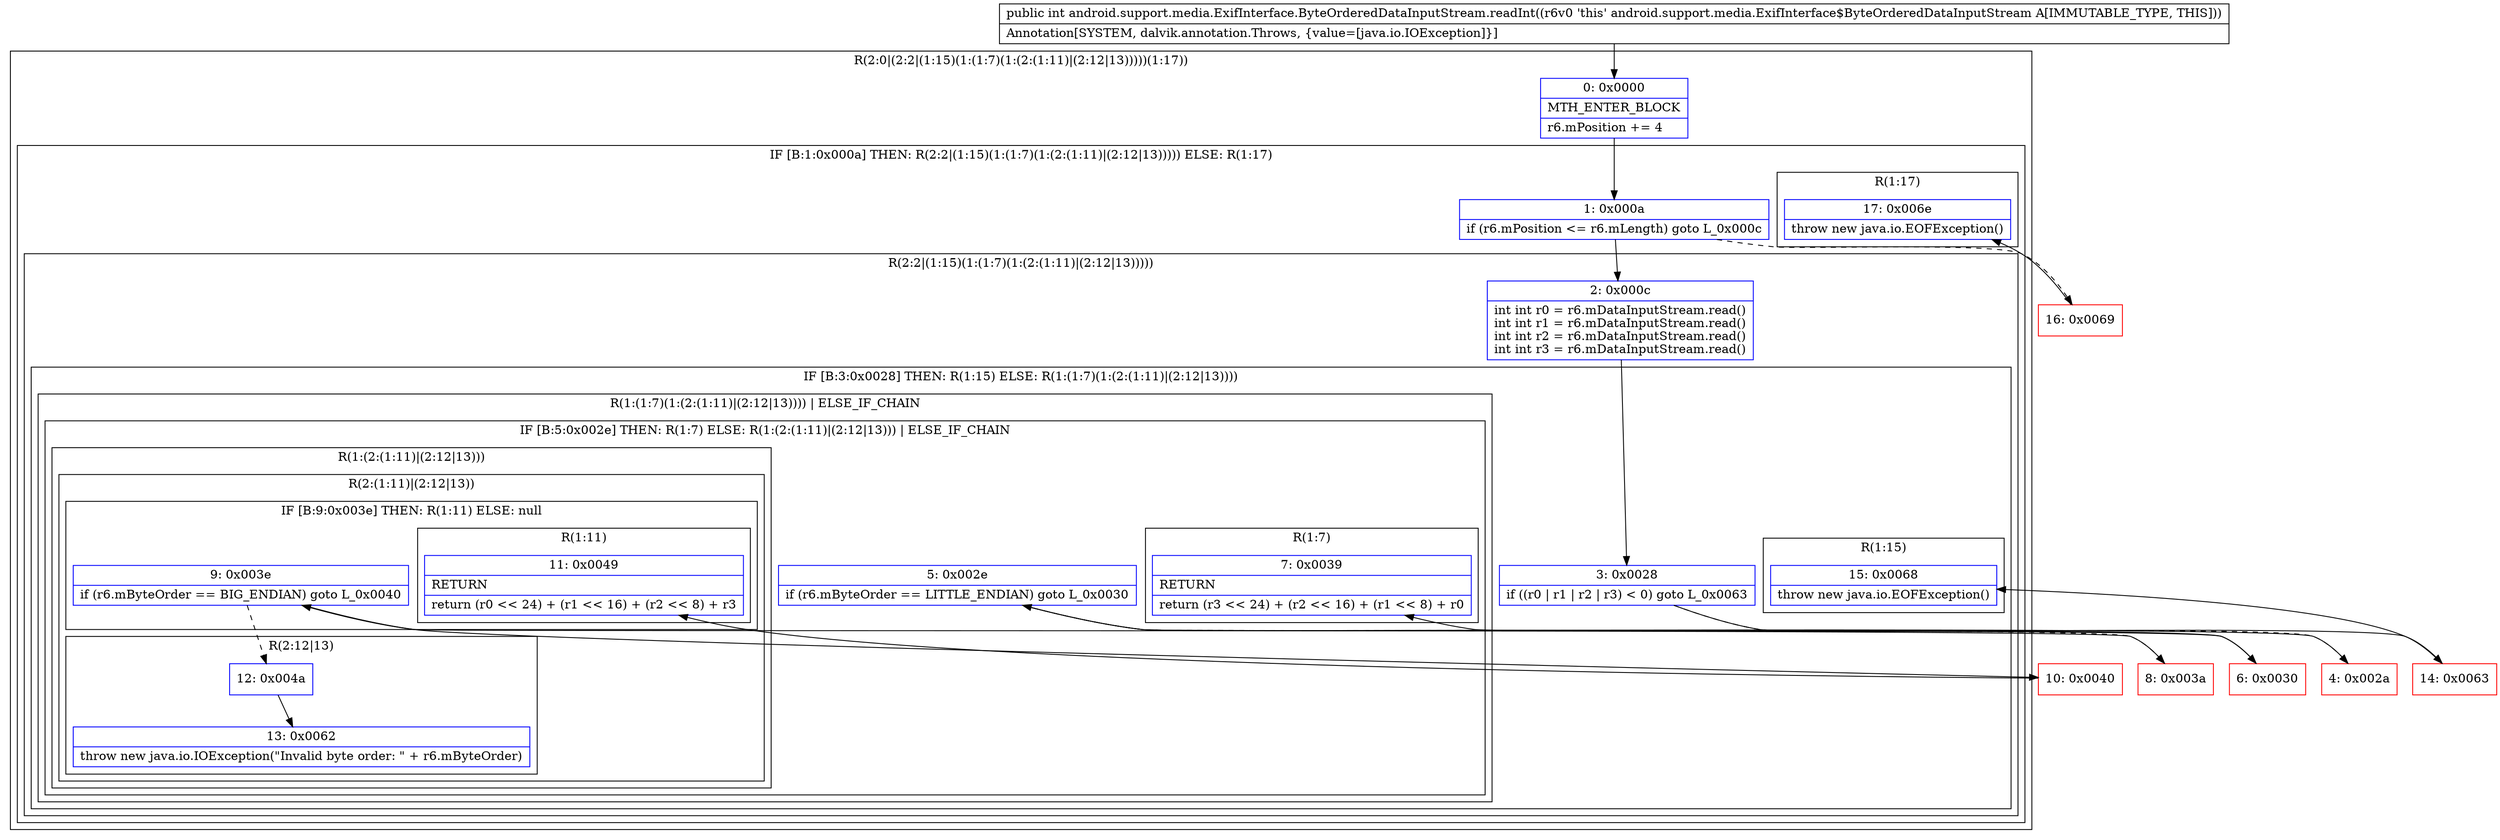 digraph "CFG forandroid.support.media.ExifInterface.ByteOrderedDataInputStream.readInt()I" {
subgraph cluster_Region_1544463758 {
label = "R(2:0|(2:2|(1:15)(1:(1:7)(1:(2:(1:11)|(2:12|13)))))(1:17))";
node [shape=record,color=blue];
Node_0 [shape=record,label="{0\:\ 0x0000|MTH_ENTER_BLOCK\l|r6.mPosition += 4\l}"];
subgraph cluster_IfRegion_1305275213 {
label = "IF [B:1:0x000a] THEN: R(2:2|(1:15)(1:(1:7)(1:(2:(1:11)|(2:12|13))))) ELSE: R(1:17)";
node [shape=record,color=blue];
Node_1 [shape=record,label="{1\:\ 0x000a|if (r6.mPosition \<= r6.mLength) goto L_0x000c\l}"];
subgraph cluster_Region_767796954 {
label = "R(2:2|(1:15)(1:(1:7)(1:(2:(1:11)|(2:12|13)))))";
node [shape=record,color=blue];
Node_2 [shape=record,label="{2\:\ 0x000c|int int r0 = r6.mDataInputStream.read()\lint int r1 = r6.mDataInputStream.read()\lint int r2 = r6.mDataInputStream.read()\lint int r3 = r6.mDataInputStream.read()\l}"];
subgraph cluster_IfRegion_741426192 {
label = "IF [B:3:0x0028] THEN: R(1:15) ELSE: R(1:(1:7)(1:(2:(1:11)|(2:12|13))))";
node [shape=record,color=blue];
Node_3 [shape=record,label="{3\:\ 0x0028|if ((r0 \| r1 \| r2 \| r3) \< 0) goto L_0x0063\l}"];
subgraph cluster_Region_1017396728 {
label = "R(1:15)";
node [shape=record,color=blue];
Node_15 [shape=record,label="{15\:\ 0x0068|throw new java.io.EOFException()\l}"];
}
subgraph cluster_Region_1983590879 {
label = "R(1:(1:7)(1:(2:(1:11)|(2:12|13)))) | ELSE_IF_CHAIN\l";
node [shape=record,color=blue];
subgraph cluster_IfRegion_1597032515 {
label = "IF [B:5:0x002e] THEN: R(1:7) ELSE: R(1:(2:(1:11)|(2:12|13))) | ELSE_IF_CHAIN\l";
node [shape=record,color=blue];
Node_5 [shape=record,label="{5\:\ 0x002e|if (r6.mByteOrder == LITTLE_ENDIAN) goto L_0x0030\l}"];
subgraph cluster_Region_63137659 {
label = "R(1:7)";
node [shape=record,color=blue];
Node_7 [shape=record,label="{7\:\ 0x0039|RETURN\l|return (r3 \<\< 24) + (r2 \<\< 16) + (r1 \<\< 8) + r0\l}"];
}
subgraph cluster_Region_1972164203 {
label = "R(1:(2:(1:11)|(2:12|13)))";
node [shape=record,color=blue];
subgraph cluster_Region_1750757087 {
label = "R(2:(1:11)|(2:12|13))";
node [shape=record,color=blue];
subgraph cluster_IfRegion_1195380674 {
label = "IF [B:9:0x003e] THEN: R(1:11) ELSE: null";
node [shape=record,color=blue];
Node_9 [shape=record,label="{9\:\ 0x003e|if (r6.mByteOrder == BIG_ENDIAN) goto L_0x0040\l}"];
subgraph cluster_Region_1158569235 {
label = "R(1:11)";
node [shape=record,color=blue];
Node_11 [shape=record,label="{11\:\ 0x0049|RETURN\l|return (r0 \<\< 24) + (r1 \<\< 16) + (r2 \<\< 8) + r3\l}"];
}
}
subgraph cluster_Region_518759865 {
label = "R(2:12|13)";
node [shape=record,color=blue];
Node_12 [shape=record,label="{12\:\ 0x004a}"];
Node_13 [shape=record,label="{13\:\ 0x0062|throw new java.io.IOException(\"Invalid byte order: \" + r6.mByteOrder)\l}"];
}
}
}
}
}
}
}
subgraph cluster_Region_231147393 {
label = "R(1:17)";
node [shape=record,color=blue];
Node_17 [shape=record,label="{17\:\ 0x006e|throw new java.io.EOFException()\l}"];
}
}
}
Node_4 [shape=record,color=red,label="{4\:\ 0x002a}"];
Node_6 [shape=record,color=red,label="{6\:\ 0x0030}"];
Node_8 [shape=record,color=red,label="{8\:\ 0x003a}"];
Node_10 [shape=record,color=red,label="{10\:\ 0x0040}"];
Node_14 [shape=record,color=red,label="{14\:\ 0x0063}"];
Node_16 [shape=record,color=red,label="{16\:\ 0x0069}"];
MethodNode[shape=record,label="{public int android.support.media.ExifInterface.ByteOrderedDataInputStream.readInt((r6v0 'this' android.support.media.ExifInterface$ByteOrderedDataInputStream A[IMMUTABLE_TYPE, THIS]))  | Annotation[SYSTEM, dalvik.annotation.Throws, \{value=[java.io.IOException]\}]\l}"];
MethodNode -> Node_0;
Node_0 -> Node_1;
Node_1 -> Node_2;
Node_1 -> Node_16[style=dashed];
Node_2 -> Node_3;
Node_3 -> Node_4[style=dashed];
Node_3 -> Node_14;
Node_5 -> Node_6;
Node_5 -> Node_8[style=dashed];
Node_9 -> Node_10;
Node_9 -> Node_12[style=dashed];
Node_12 -> Node_13;
Node_4 -> Node_5;
Node_6 -> Node_7;
Node_8 -> Node_9;
Node_10 -> Node_11;
Node_14 -> Node_15;
Node_16 -> Node_17;
}

